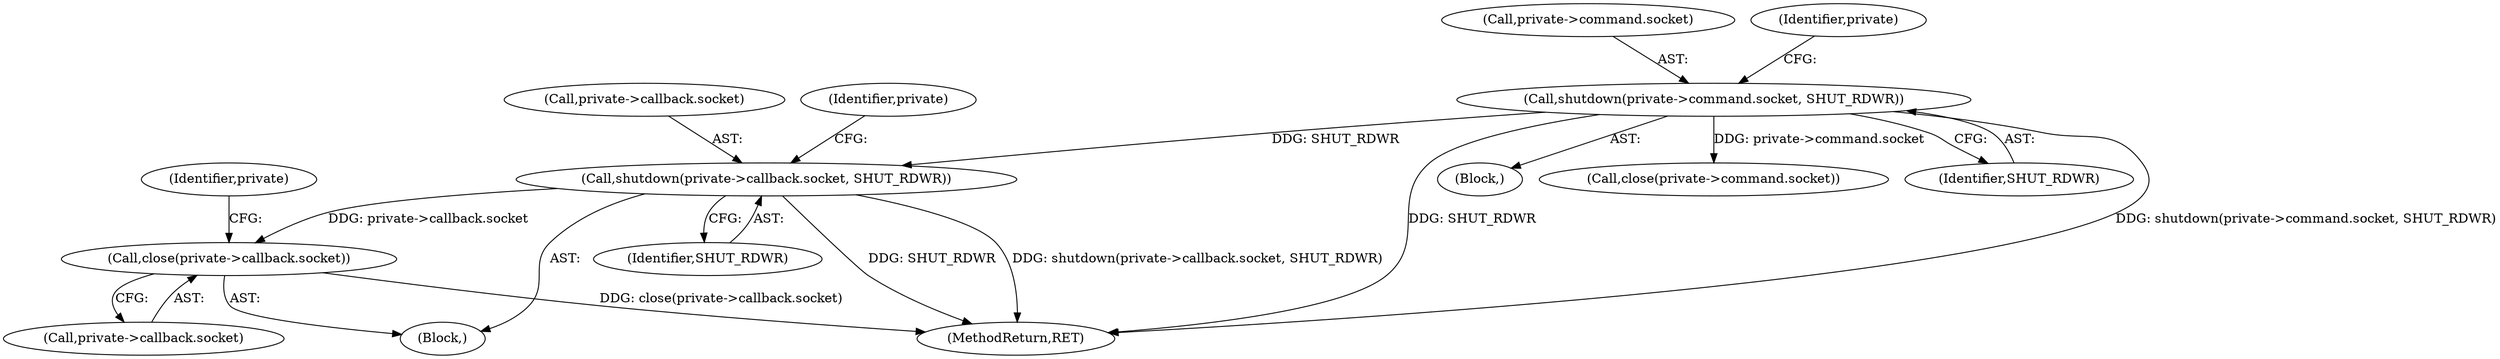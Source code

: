 digraph "0_pacemaker_564f7cc2a51dcd2f28ab12a13394f31be5aa3c93_9@API" {
"1000231" [label="(Call,close(private->callback.socket))"];
"1000224" [label="(Call,shutdown(private->callback.socket, SHUT_RDWR))"];
"1000204" [label="(Call,shutdown(private->command.socket, SHUT_RDWR))"];
"1000224" [label="(Call,shutdown(private->callback.socket, SHUT_RDWR))"];
"1000204" [label="(Call,shutdown(private->command.socket, SHUT_RDWR))"];
"1000203" [label="(Block,)"];
"1000205" [label="(Call,private->command.socket)"];
"1000223" [label="(Block,)"];
"1000232" [label="(Call,private->callback.socket)"];
"1000225" [label="(Call,private->callback.socket)"];
"1000230" [label="(Identifier,SHUT_RDWR)"];
"1000279" [label="(MethodReturn,RET)"];
"1000211" [label="(Call,close(private->command.socket))"];
"1000231" [label="(Call,close(private->callback.socket))"];
"1000240" [label="(Identifier,private)"];
"1000234" [label="(Identifier,private)"];
"1000214" [label="(Identifier,private)"];
"1000210" [label="(Identifier,SHUT_RDWR)"];
"1000231" -> "1000223"  [label="AST: "];
"1000231" -> "1000232"  [label="CFG: "];
"1000232" -> "1000231"  [label="AST: "];
"1000240" -> "1000231"  [label="CFG: "];
"1000231" -> "1000279"  [label="DDG: close(private->callback.socket)"];
"1000224" -> "1000231"  [label="DDG: private->callback.socket"];
"1000224" -> "1000223"  [label="AST: "];
"1000224" -> "1000230"  [label="CFG: "];
"1000225" -> "1000224"  [label="AST: "];
"1000230" -> "1000224"  [label="AST: "];
"1000234" -> "1000224"  [label="CFG: "];
"1000224" -> "1000279"  [label="DDG: SHUT_RDWR"];
"1000224" -> "1000279"  [label="DDG: shutdown(private->callback.socket, SHUT_RDWR)"];
"1000204" -> "1000224"  [label="DDG: SHUT_RDWR"];
"1000204" -> "1000203"  [label="AST: "];
"1000204" -> "1000210"  [label="CFG: "];
"1000205" -> "1000204"  [label="AST: "];
"1000210" -> "1000204"  [label="AST: "];
"1000214" -> "1000204"  [label="CFG: "];
"1000204" -> "1000279"  [label="DDG: SHUT_RDWR"];
"1000204" -> "1000279"  [label="DDG: shutdown(private->command.socket, SHUT_RDWR)"];
"1000204" -> "1000211"  [label="DDG: private->command.socket"];
}
